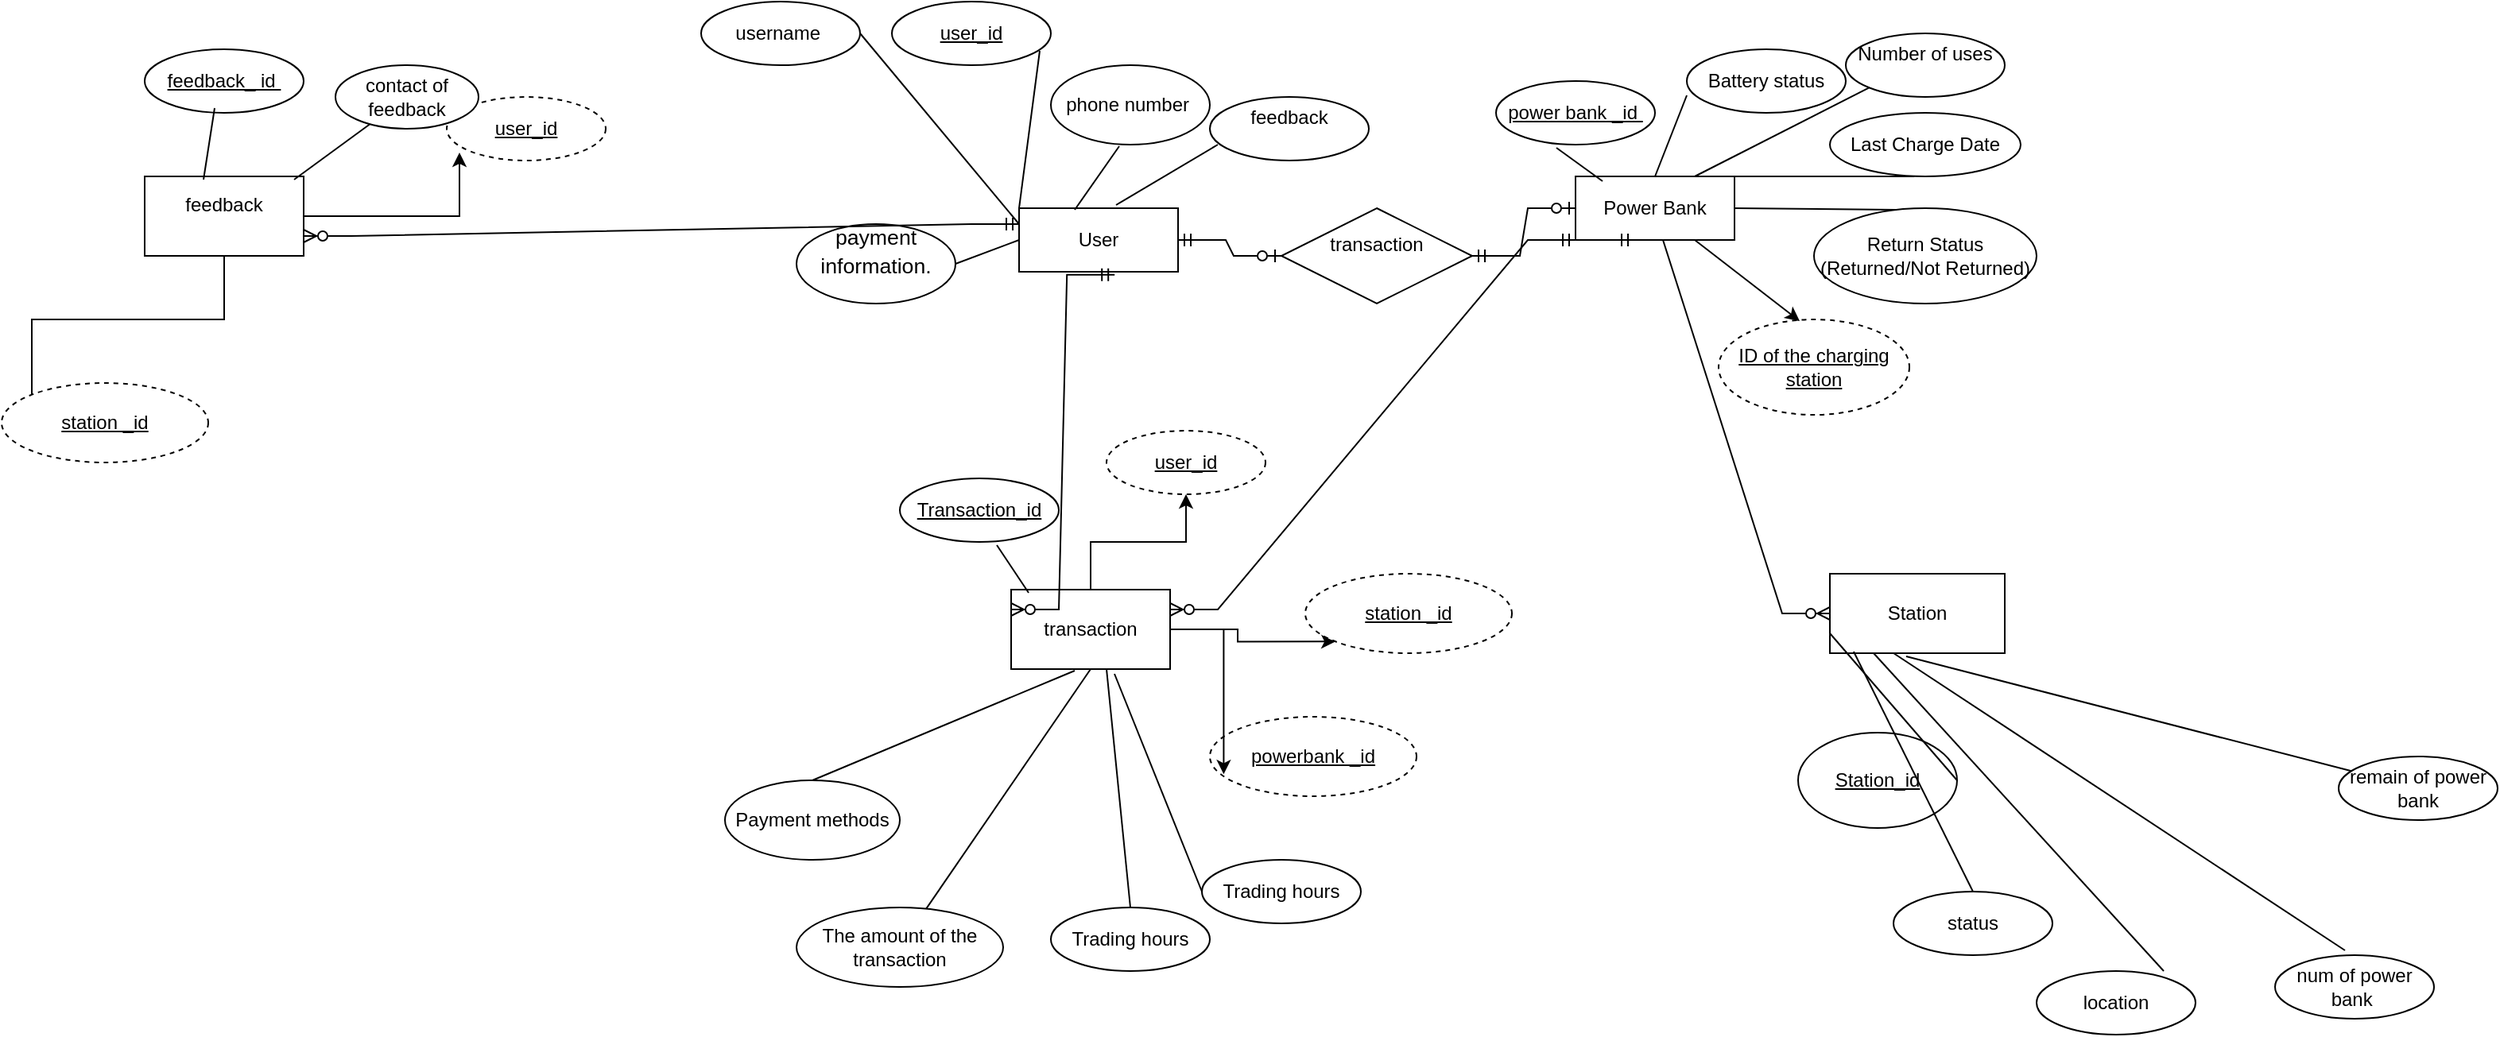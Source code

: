 <mxfile version="24.7.17">
  <diagram name="Page-1" id="tp0Ju15um5EnG75HJfHy">
    <mxGraphModel dx="1821" dy="656" grid="1" gridSize="10" guides="1" tooltips="1" connect="1" arrows="1" fold="1" page="1" pageScale="1" pageWidth="850" pageHeight="1100" math="0" shadow="0">
      <root>
        <mxCell id="0" />
        <mxCell id="1" parent="0" />
        <mxCell id="UZjonf0MHXhXql4ot-Yw-1" value="User" style="whiteSpace=wrap;html=1;align=center;" vertex="1" parent="1">
          <mxGeometry x="260" y="140" width="100" height="40" as="geometry" />
        </mxCell>
        <mxCell id="UZjonf0MHXhXql4ot-Yw-2" value="&lt;div&gt;Station&lt;/div&gt;" style="whiteSpace=wrap;html=1;align=center;" vertex="1" parent="1">
          <mxGeometry x="770" y="370" width="110" height="50" as="geometry" />
        </mxCell>
        <mxCell id="UZjonf0MHXhXql4ot-Yw-3" value="&lt;div&gt;Power Bank&lt;/div&gt;" style="whiteSpace=wrap;html=1;align=center;" vertex="1" parent="1">
          <mxGeometry x="610" y="120" width="100" height="40" as="geometry" />
        </mxCell>
        <mxCell id="UZjonf0MHXhXql4ot-Yw-4" style="edgeStyle=orthogonalEdgeStyle;rounded=0;orthogonalLoop=1;jettySize=auto;html=1;entryX=0;entryY=1;entryDx=0;entryDy=0;" edge="1" parent="1" source="UZjonf0MHXhXql4ot-Yw-6" target="UZjonf0MHXhXql4ot-Yw-44">
          <mxGeometry relative="1" as="geometry" />
        </mxCell>
        <mxCell id="UZjonf0MHXhXql4ot-Yw-5" style="edgeStyle=orthogonalEdgeStyle;rounded=0;orthogonalLoop=1;jettySize=auto;html=1;entryX=0.5;entryY=1;entryDx=0;entryDy=0;" edge="1" parent="1" source="UZjonf0MHXhXql4ot-Yw-6" target="UZjonf0MHXhXql4ot-Yw-43">
          <mxGeometry relative="1" as="geometry" />
        </mxCell>
        <mxCell id="UZjonf0MHXhXql4ot-Yw-6" value="transaction" style="whiteSpace=wrap;html=1;align=center;" vertex="1" parent="1">
          <mxGeometry x="255" y="380" width="100" height="50" as="geometry" />
        </mxCell>
        <mxCell id="UZjonf0MHXhXql4ot-Yw-7" value="&lt;u&gt;user_id&lt;/u&gt;" style="ellipse;whiteSpace=wrap;html=1;align=center;" vertex="1" parent="1">
          <mxGeometry x="180" y="10" width="100" height="40" as="geometry" />
        </mxCell>
        <mxCell id="UZjonf0MHXhXql4ot-Yw-8" value="username&amp;nbsp;" style="ellipse;whiteSpace=wrap;html=1;align=center;" vertex="1" parent="1">
          <mxGeometry x="60" y="10" width="100" height="40" as="geometry" />
        </mxCell>
        <mxCell id="UZjonf0MHXhXql4ot-Yw-9" value="phone number&amp;nbsp;" style="ellipse;whiteSpace=wrap;html=1;align=center;" vertex="1" parent="1">
          <mxGeometry x="280" y="50" width="100" height="50" as="geometry" />
        </mxCell>
        <mxCell id="UZjonf0MHXhXql4ot-Yw-10" value="&#xa;&lt;span style=&quot;accent-color: auto; place-content: normal; place-items: normal; place-self: auto; alignment-baseline: auto; anchor-name: none; animation: 0s ease 0s 1 normal none running none; animation-composition: replace; app-region: none; appearance: none; aspect-ratio: auto; backdrop-filter: none; backface-visibility: visible; background: none 0% 0% / auto repeat scroll padding-box border-box rgba(0, 0, 0, 0); background-blend-mode: normal; baseline-shift: 0px; baseline-source: auto; border-image: none 100% / 1 / 0 stretch; border-color: rgb(0, 0, 0); border-collapse: separate; border-end-end-radius: 0px; border-end-start-radius: 0px; border-width: 0px; border-style: none; border-spacing: 0px; border-start-end-radius: 0px; border-start-start-radius: 0px; border-radius: 0px; inset: auto; box-shadow: none; box-sizing: content-box; break-after: auto; break-before: auto; break-inside: auto; buffered-rendering: auto; caption-side: top; caret-color: rgb(0, 0, 0); clear: none; clip: auto; clip-path: none; clip-rule: nonzero; color: rgb(0, 0, 0); color-interpolation: srgb; color-interpolation-filters: linearrgb; color-rendering: auto; color-scheme: normal; columns: auto; column-fill: balance; gap: normal; column-rule: 0px rgb(0, 0, 0); column-span: none; contain: none; contain-intrinsic-block-size: none; contain-intrinsic-size: none; contain-intrinsic-inline-size: none; container: none; content: normal; content-visibility: visible; counter-increment: none; counter-reset: none; counter-set: none; cursor: text; cx: 0px; cy: 0px; d: none; direction: ltr; display: inline; dominant-baseline: auto; empty-cells: show; field-sizing: fixed; fill: rgb(0, 0, 0); fill-opacity: 1; fill-rule: nonzero; filter: none; flex: 0 1 auto; flex-flow: row; float: none; flood-color: rgb(0, 0, 0); flood-opacity: 1; font-family: WordVisi_MSFontService, Calibri, Calibri_EmbeddedFont, Calibri_MSFontService, sans-serif; font-feature-settings: normal; font-kerning: none; font-optical-sizing: auto; font-palette: normal; font-size: 13.333px; font-size-adjust: none; font-stretch: 100%; font-style: normal; font-synthesis: weight style small-caps; font-variant: none; font-variation-settings: normal; font-weight: 400; forced-color-adjust: auto; grid-area: auto; grid: none; height: auto; hyphenate-character: auto; hyphenate-limit-chars: auto; hyphens: manual; image-orientation: from-image; image-rendering: auto; initial-letter: normal; inline-size: auto; inset-area: none; inset-block: auto; inset-inline: auto; isolation: auto; letter-spacing: normal; lighting-color: rgb(255, 255, 255); line-break: auto; line-height: 18.346px; list-style: outside none disc; margin: 0px; marker: none; mask: none; mask-type: luminance; math-depth: 0; math-shift: normal; math-style: normal; max-height: none; max-width: none; min-height: 0px; min-width: 0px; mix-blend-mode: normal; object-fit: fill; object-position: 50% 50%; object-view-box: none; offset: normal; opacity: 1; order: 0; orphans: 2; outline: rgb(0, 0, 0) none 0px; outline-offset: 0px; overflow: visible; overflow-anchor: auto; overflow-clip-margin: 0px; overflow-wrap: break-word; overlay: none; overscroll-behavior-block: auto; overscroll-behavior-inline: auto; overscroll-behavior: auto; padding: 0px; page: auto; paint-order: normal; perspective: none; perspective-origin: 0px 0px; pointer-events: auto; position: static; position-anchor: auto; position-try: none; position-visibility: always; quotes: auto; r: 0px; resize: none; rotate: none; ruby-position: over; rx: auto; ry: auto; scale: none; scroll-behavior: auto; scroll-margin-block: 0px; scroll-margin: 0px; scroll-margin-inline: 0px; scroll-padding-block: auto; scroll-padding: auto; scroll-padding-inline: auto; scroll-snap-align: none; scroll-snap-stop: normal; scroll-snap-type: none; scroll-timeline: none; scrollbar-color: auto; scrollbar-gutter: auto; scrollbar-width: auto; shape-image-threshold: 0; shape-margin: 0px; shape-outside: none; shape-rendering: auto; speak: normal; stop-color: rgb(0, 0, 0); stop-opacity: 1; stroke: none; stroke-dasharray: none; stroke-dashoffset: 0px; stroke-linecap: butt; stroke-linejoin: miter; stroke-miterlimit: 4; stroke-opacity: 1; stroke-width: 1px; tab-size: 8; table-layout: auto; text-align: left; text-align-last: auto; text-anchor: start; text-combine-upright: none; text-decoration: none solid rgb(0, 0, 0); text-decoration-skip-ink: auto; text-emphasis: none rgb(0, 0, 0); text-emphasis-position: over; text-indent: 0px; text-orientation: mixed; text-overflow: clip; text-rendering: auto; text-shadow: none; text-size-adjust: auto; text-spacing-trim: normal; text-transform: none; text-underline-offset: auto; text-underline-position: auto; white-space: pre-wrap; timeline-scope: none; touch-action: auto; transform: none; transform-box: view-box; transform-origin: 0px 0px; transform-style: flat; transition: all; translate: none; unicode-bidi: normal; user-select: text; vector-effect: none; vertical-align: baseline; view-timeline: none; view-transition-class: none; view-transition-name: none; visibility: visible; border-block-end: 0px none rgb(0, 0, 0); border-block-start: 0px none rgb(0, 0, 0); border-inline-end: 0px none rgb(0, 0, 0); -webkit-border-image: none; border-inline-start: 0px none rgb(0, 0, 0); -webkit-box-align: stretch; -webkit-box-decoration-break: slice; -webkit-box-direction: normal; -webkit-box-flex: 0; -webkit-box-ordinal-group: 1; -webkit-box-orient: horizontal; -webkit-box-pack: start; -webkit-font-smoothing: auto; -webkit-line-break: auto; -webkit-locale: &amp;quot;en-US&amp;quot;; block-size: auto; margin-block: 0px; margin-inline: 0px; -webkit-mask-box-image-source: none; -webkit-mask-box-image-slice: 0 fill; -webkit-mask-box-image-width: auto; -webkit-mask-box-image-outset: 0; -webkit-mask-box-image-repeat: stretch; max-block-size: none; max-inline-size: none; min-block-size: 0px; min-inline-size: 0px; padding-block: 0px; padding-inline: 0px; -webkit-print-color-adjust: economy; -webkit-rtl-ordering: logical; -webkit-ruby-position: before; -webkit-tap-highlight-color: rgba(0, 0, 0, 0); -webkit-text-combine: none; -webkit-text-decorations-in-effect: none; -webkit-text-fill-color: rgb(0, 0, 0); -webkit-text-orientation: vertical-right; -webkit-text-security: none; -webkit-text-stroke: 0px rgb(0, 0, 0); -webkit-user-drag: none; -webkit-user-modify: read-only; -webkit-writing-mode: horizontal-tb; widows: 2; width: auto; will-change: auto; word-break: normal; word-spacing: 0px; writing-mode: horizontal-tb; x: 0px; y: 0px; z-index: auto; zoom: 1;&quot; class=&quot;TextRun SCXW206071856 BCX8&quot; lang=&quot;EN-US&quot; data-contrast=&quot;auto&quot;&gt;&lt;span class=&quot;NormalTextRun SCXW206071856 BCX8&quot;&gt;payment information.&lt;/span&gt;&lt;/span&gt;&#xa;&#xa;" style="ellipse;whiteSpace=wrap;html=1;align=center;" vertex="1" parent="1">
          <mxGeometry x="120" y="150" width="100" height="50" as="geometry" />
        </mxCell>
        <mxCell id="UZjonf0MHXhXql4ot-Yw-11" value="&lt;u&gt;Station_id&lt;/u&gt;" style="ellipse;whiteSpace=wrap;html=1;align=center;" vertex="1" parent="1">
          <mxGeometry x="750" y="470" width="100" height="60" as="geometry" />
        </mxCell>
        <mxCell id="UZjonf0MHXhXql4ot-Yw-12" value="location" style="ellipse;whiteSpace=wrap;html=1;align=center;" vertex="1" parent="1">
          <mxGeometry x="900" y="620" width="100" height="40" as="geometry" />
        </mxCell>
        <mxCell id="UZjonf0MHXhXql4ot-Yw-13" value="status" style="ellipse;whiteSpace=wrap;html=1;align=center;" vertex="1" parent="1">
          <mxGeometry x="810" y="570" width="100" height="40" as="geometry" />
        </mxCell>
        <mxCell id="UZjonf0MHXhXql4ot-Yw-14" value="num of power bank&amp;nbsp;" style="ellipse;whiteSpace=wrap;html=1;align=center;" vertex="1" parent="1">
          <mxGeometry x="1050" y="610" width="100" height="40" as="geometry" />
        </mxCell>
        <mxCell id="UZjonf0MHXhXql4ot-Yw-15" value="remain of power bank" style="ellipse;whiteSpace=wrap;html=1;align=center;" vertex="1" parent="1">
          <mxGeometry x="1090" y="485" width="100" height="40" as="geometry" />
        </mxCell>
        <mxCell id="UZjonf0MHXhXql4ot-Yw-16" value="" style="endArrow=none;html=1;rounded=0;exitX=1;exitY=0.5;exitDx=0;exitDy=0;entryX=0;entryY=0.75;entryDx=0;entryDy=0;" edge="1" parent="1" source="UZjonf0MHXhXql4ot-Yw-11" target="UZjonf0MHXhXql4ot-Yw-2">
          <mxGeometry relative="1" as="geometry">
            <mxPoint x="960" y="345" as="sourcePoint" />
            <mxPoint x="1120" y="345" as="targetPoint" />
          </mxGeometry>
        </mxCell>
        <mxCell id="UZjonf0MHXhXql4ot-Yw-17" value="" style="endArrow=none;html=1;rounded=0;exitX=0.5;exitY=0;exitDx=0;exitDy=0;entryX=0.136;entryY=0.98;entryDx=0;entryDy=0;entryPerimeter=0;" edge="1" parent="1" source="UZjonf0MHXhXql4ot-Yw-13" target="UZjonf0MHXhXql4ot-Yw-2">
          <mxGeometry relative="1" as="geometry">
            <mxPoint x="860" y="395" as="sourcePoint" />
            <mxPoint x="920" y="383" as="targetPoint" />
          </mxGeometry>
        </mxCell>
        <mxCell id="UZjonf0MHXhXql4ot-Yw-18" value="" style="endArrow=none;html=1;rounded=0;exitX=0.8;exitY=0;exitDx=0;exitDy=0;entryX=0.25;entryY=1;entryDx=0;entryDy=0;exitPerimeter=0;" edge="1" parent="1" source="UZjonf0MHXhXql4ot-Yw-12" target="UZjonf0MHXhXql4ot-Yw-2">
          <mxGeometry relative="1" as="geometry">
            <mxPoint x="870" y="405" as="sourcePoint" />
            <mxPoint x="940" y="393" as="targetPoint" />
          </mxGeometry>
        </mxCell>
        <mxCell id="UZjonf0MHXhXql4ot-Yw-19" value="" style="endArrow=none;html=1;rounded=0;entryX=0.364;entryY=1;entryDx=0;entryDy=0;entryPerimeter=0;exitX=0.44;exitY=-0.075;exitDx=0;exitDy=0;exitPerimeter=0;" edge="1" parent="1" source="UZjonf0MHXhXql4ot-Yw-14" target="UZjonf0MHXhXql4ot-Yw-2">
          <mxGeometry relative="1" as="geometry">
            <mxPoint x="880" y="415" as="sourcePoint" />
            <mxPoint x="950" y="403" as="targetPoint" />
          </mxGeometry>
        </mxCell>
        <mxCell id="UZjonf0MHXhXql4ot-Yw-20" value="" style="endArrow=none;html=1;rounded=0;entryX=0.436;entryY=1.04;entryDx=0;entryDy=0;entryPerimeter=0;" edge="1" parent="1" source="UZjonf0MHXhXql4ot-Yw-15" target="UZjonf0MHXhXql4ot-Yw-2">
          <mxGeometry relative="1" as="geometry">
            <mxPoint x="1021" y="463.0" as="sourcePoint" />
            <mxPoint x="960" y="413" as="targetPoint" />
          </mxGeometry>
        </mxCell>
        <mxCell id="UZjonf0MHXhXql4ot-Yw-21" value="" style="endArrow=none;html=1;rounded=0;exitX=0.93;exitY=0.775;exitDx=0;exitDy=0;entryX=0;entryY=0;entryDx=0;entryDy=0;exitPerimeter=0;" edge="1" parent="1" source="UZjonf0MHXhXql4ot-Yw-7" target="UZjonf0MHXhXql4ot-Yw-1">
          <mxGeometry relative="1" as="geometry">
            <mxPoint x="120" y="410" as="sourcePoint" />
            <mxPoint x="190" y="398" as="targetPoint" />
          </mxGeometry>
        </mxCell>
        <mxCell id="UZjonf0MHXhXql4ot-Yw-22" value="" style="endArrow=none;html=1;rounded=0;exitX=1;exitY=0.5;exitDx=0;exitDy=0;entryX=0;entryY=0.25;entryDx=0;entryDy=0;" edge="1" parent="1" source="UZjonf0MHXhXql4ot-Yw-8" target="UZjonf0MHXhXql4ot-Yw-1">
          <mxGeometry relative="1" as="geometry">
            <mxPoint x="130" y="420" as="sourcePoint" />
            <mxPoint x="200" y="408" as="targetPoint" />
          </mxGeometry>
        </mxCell>
        <mxCell id="UZjonf0MHXhXql4ot-Yw-23" value="" style="endArrow=none;html=1;rounded=0;exitX=1;exitY=0.5;exitDx=0;exitDy=0;entryX=0;entryY=0.5;entryDx=0;entryDy=0;" edge="1" parent="1" source="UZjonf0MHXhXql4ot-Yw-10" target="UZjonf0MHXhXql4ot-Yw-1">
          <mxGeometry relative="1" as="geometry">
            <mxPoint x="140" y="430" as="sourcePoint" />
            <mxPoint x="210" y="418" as="targetPoint" />
          </mxGeometry>
        </mxCell>
        <mxCell id="UZjonf0MHXhXql4ot-Yw-24" value="" style="endArrow=none;html=1;rounded=0;exitX=0.43;exitY=1.02;exitDx=0;exitDy=0;entryX=0.35;entryY=0.025;entryDx=0;entryDy=0;entryPerimeter=0;exitPerimeter=0;" edge="1" parent="1" source="UZjonf0MHXhXql4ot-Yw-9" target="UZjonf0MHXhXql4ot-Yw-1">
          <mxGeometry relative="1" as="geometry">
            <mxPoint x="150" y="440" as="sourcePoint" />
            <mxPoint x="220" y="428" as="targetPoint" />
          </mxGeometry>
        </mxCell>
        <mxCell id="UZjonf0MHXhXql4ot-Yw-25" value="feedback&lt;div&gt;&lt;br&gt;&lt;/div&gt;" style="ellipse;whiteSpace=wrap;html=1;align=center;" vertex="1" parent="1">
          <mxGeometry x="380" y="70" width="100" height="40" as="geometry" />
        </mxCell>
        <mxCell id="UZjonf0MHXhXql4ot-Yw-26" value="" style="endArrow=none;html=1;rounded=0;exitX=0.61;exitY=-0.05;exitDx=0;exitDy=0;exitPerimeter=0;entryX=0.05;entryY=0.75;entryDx=0;entryDy=0;entryPerimeter=0;" edge="1" parent="1" source="UZjonf0MHXhXql4ot-Yw-1" target="UZjonf0MHXhXql4ot-Yw-25">
          <mxGeometry relative="1" as="geometry">
            <mxPoint x="310" y="230" as="sourcePoint" />
            <mxPoint x="470" y="230" as="targetPoint" />
          </mxGeometry>
        </mxCell>
        <mxCell id="UZjonf0MHXhXql4ot-Yw-27" value="&lt;u&gt;power bank _id&amp;nbsp;&lt;/u&gt;" style="ellipse;whiteSpace=wrap;html=1;align=center;" vertex="1" parent="1">
          <mxGeometry x="560" y="60" width="100" height="40" as="geometry" />
        </mxCell>
        <mxCell id="UZjonf0MHXhXql4ot-Yw-28" value="Battery status" style="ellipse;whiteSpace=wrap;html=1;align=center;" vertex="1" parent="1">
          <mxGeometry x="680" y="40" width="100" height="40" as="geometry" />
        </mxCell>
        <mxCell id="UZjonf0MHXhXql4ot-Yw-29" value="&lt;div&gt;Number of uses&lt;/div&gt;&lt;div&gt;&lt;br&gt;&lt;/div&gt;" style="ellipse;whiteSpace=wrap;html=1;align=center;" vertex="1" parent="1">
          <mxGeometry x="780" y="30" width="100" height="40" as="geometry" />
        </mxCell>
        <mxCell id="UZjonf0MHXhXql4ot-Yw-30" value="&lt;div&gt;Return Status (Returned/Not Returned)&lt;/div&gt;" style="ellipse;whiteSpace=wrap;html=1;align=center;" vertex="1" parent="1">
          <mxGeometry x="760" y="140" width="140" height="60" as="geometry" />
        </mxCell>
        <mxCell id="UZjonf0MHXhXql4ot-Yw-31" value="&lt;div&gt;&lt;div&gt;Last Charge Date&lt;/div&gt;&lt;/div&gt;" style="ellipse;whiteSpace=wrap;html=1;align=center;" vertex="1" parent="1">
          <mxGeometry x="770" y="80" width="120" height="40" as="geometry" />
        </mxCell>
        <mxCell id="UZjonf0MHXhXql4ot-Yw-32" value="" style="endArrow=none;html=1;rounded=0;entryX=0.38;entryY=1.05;entryDx=0;entryDy=0;entryPerimeter=0;exitX=0.17;exitY=0.075;exitDx=0;exitDy=0;exitPerimeter=0;" edge="1" parent="1" source="UZjonf0MHXhXql4ot-Yw-3" target="UZjonf0MHXhXql4ot-Yw-27">
          <mxGeometry relative="1" as="geometry">
            <mxPoint x="610" y="110" as="sourcePoint" />
            <mxPoint x="770" y="110" as="targetPoint" />
          </mxGeometry>
        </mxCell>
        <mxCell id="UZjonf0MHXhXql4ot-Yw-33" value="" style="endArrow=none;html=1;rounded=0;exitX=0.5;exitY=0;exitDx=0;exitDy=0;entryX=0;entryY=0.725;entryDx=0;entryDy=0;entryPerimeter=0;" edge="1" parent="1" source="UZjonf0MHXhXql4ot-Yw-3" target="UZjonf0MHXhXql4ot-Yw-28">
          <mxGeometry relative="1" as="geometry">
            <mxPoint x="650" y="160" as="sourcePoint" />
            <mxPoint x="810" y="160" as="targetPoint" />
          </mxGeometry>
        </mxCell>
        <mxCell id="UZjonf0MHXhXql4ot-Yw-34" value="" style="endArrow=none;html=1;rounded=0;exitX=0.75;exitY=0;exitDx=0;exitDy=0;entryX=0;entryY=1;entryDx=0;entryDy=0;" edge="1" parent="1" source="UZjonf0MHXhXql4ot-Yw-3" target="UZjonf0MHXhXql4ot-Yw-29">
          <mxGeometry relative="1" as="geometry">
            <mxPoint x="670" y="99" as="sourcePoint" />
            <mxPoint x="830" y="99" as="targetPoint" />
          </mxGeometry>
        </mxCell>
        <mxCell id="UZjonf0MHXhXql4ot-Yw-35" value="" style="endArrow=none;html=1;rounded=0;entryX=0.442;entryY=1;entryDx=0;entryDy=0;entryPerimeter=0;exitX=1;exitY=0;exitDx=0;exitDy=0;" edge="1" parent="1" source="UZjonf0MHXhXql4ot-Yw-3" target="UZjonf0MHXhXql4ot-Yw-31">
          <mxGeometry relative="1" as="geometry">
            <mxPoint x="590" y="180" as="sourcePoint" />
            <mxPoint x="750" y="180" as="targetPoint" />
          </mxGeometry>
        </mxCell>
        <mxCell id="UZjonf0MHXhXql4ot-Yw-36" value="" style="endArrow=none;html=1;rounded=0;entryX=0.371;entryY=0.017;entryDx=0;entryDy=0;entryPerimeter=0;exitX=1;exitY=0.5;exitDx=0;exitDy=0;" edge="1" parent="1" source="UZjonf0MHXhXql4ot-Yw-3" target="UZjonf0MHXhXql4ot-Yw-30">
          <mxGeometry relative="1" as="geometry">
            <mxPoint x="600" y="190" as="sourcePoint" />
            <mxPoint x="760" y="190" as="targetPoint" />
          </mxGeometry>
        </mxCell>
        <mxCell id="UZjonf0MHXhXql4ot-Yw-37" value="&lt;u&gt;ID of the charging station&lt;/u&gt;" style="ellipse;whiteSpace=wrap;html=1;align=center;dashed=1;" vertex="1" parent="1">
          <mxGeometry x="700" y="210" width="120" height="60" as="geometry" />
        </mxCell>
        <mxCell id="UZjonf0MHXhXql4ot-Yw-38" value="" style="endArrow=classic;html=1;rounded=0;entryX=0.425;entryY=0.017;entryDx=0;entryDy=0;entryPerimeter=0;exitX=0.75;exitY=1;exitDx=0;exitDy=0;" edge="1" parent="1" source="UZjonf0MHXhXql4ot-Yw-3" target="UZjonf0MHXhXql4ot-Yw-37">
          <mxGeometry width="50" height="50" relative="1" as="geometry">
            <mxPoint x="520" y="240" as="sourcePoint" />
            <mxPoint x="570" y="190" as="targetPoint" />
          </mxGeometry>
        </mxCell>
        <mxCell id="UZjonf0MHXhXql4ot-Yw-39" value="&lt;u&gt;Transaction_id&lt;/u&gt;" style="ellipse;whiteSpace=wrap;html=1;align=center;" vertex="1" parent="1">
          <mxGeometry x="185" y="310" width="100" height="40" as="geometry" />
        </mxCell>
        <mxCell id="UZjonf0MHXhXql4ot-Yw-40" value="transaction&lt;div&gt;&lt;br&gt;&lt;/div&gt;" style="shape=rhombus;perimeter=rhombusPerimeter;whiteSpace=wrap;html=1;align=center;" vertex="1" parent="1">
          <mxGeometry x="425" y="140" width="120" height="60" as="geometry" />
        </mxCell>
        <mxCell id="UZjonf0MHXhXql4ot-Yw-41" value="" style="edgeStyle=entityRelationEdgeStyle;fontSize=12;html=1;endArrow=ERzeroToOne;startArrow=ERmandOne;rounded=0;exitX=1;exitY=0.5;exitDx=0;exitDy=0;entryX=0;entryY=0.5;entryDx=0;entryDy=0;" edge="1" parent="1" source="UZjonf0MHXhXql4ot-Yw-1" target="UZjonf0MHXhXql4ot-Yw-40">
          <mxGeometry width="100" height="100" relative="1" as="geometry">
            <mxPoint x="440" y="310" as="sourcePoint" />
            <mxPoint x="540" y="210" as="targetPoint" />
          </mxGeometry>
        </mxCell>
        <mxCell id="UZjonf0MHXhXql4ot-Yw-42" value="" style="edgeStyle=entityRelationEdgeStyle;fontSize=12;html=1;endArrow=ERzeroToOne;startArrow=ERmandOne;rounded=0;exitX=1;exitY=0.5;exitDx=0;exitDy=0;entryX=0;entryY=0.5;entryDx=0;entryDy=0;" edge="1" parent="1" source="UZjonf0MHXhXql4ot-Yw-40" target="UZjonf0MHXhXql4ot-Yw-3">
          <mxGeometry width="100" height="100" relative="1" as="geometry">
            <mxPoint x="370" y="170" as="sourcePoint" />
            <mxPoint x="435" y="180" as="targetPoint" />
          </mxGeometry>
        </mxCell>
        <mxCell id="UZjonf0MHXhXql4ot-Yw-43" value="&lt;u&gt;user_id&lt;/u&gt;" style="ellipse;whiteSpace=wrap;html=1;align=center;dashed=1;" vertex="1" parent="1">
          <mxGeometry x="315" y="280" width="100" height="40" as="geometry" />
        </mxCell>
        <mxCell id="UZjonf0MHXhXql4ot-Yw-44" value="&lt;u&gt;station _id&lt;/u&gt;" style="ellipse;whiteSpace=wrap;html=1;align=center;dashed=1;" vertex="1" parent="1">
          <mxGeometry x="440" y="370" width="130" height="50" as="geometry" />
        </mxCell>
        <mxCell id="UZjonf0MHXhXql4ot-Yw-45" value="&lt;u&gt;powerbank _id&lt;/u&gt;" style="ellipse;whiteSpace=wrap;html=1;align=center;dashed=1;" vertex="1" parent="1">
          <mxGeometry x="380" y="460" width="130" height="50" as="geometry" />
        </mxCell>
        <mxCell id="UZjonf0MHXhXql4ot-Yw-46" style="edgeStyle=orthogonalEdgeStyle;rounded=0;orthogonalLoop=1;jettySize=auto;html=1;entryX=0.067;entryY=0.723;entryDx=0;entryDy=0;entryPerimeter=0;" edge="1" parent="1" source="UZjonf0MHXhXql4ot-Yw-6" target="UZjonf0MHXhXql4ot-Yw-45">
          <mxGeometry relative="1" as="geometry">
            <mxPoint x="426.96" y="432.0" as="targetPoint" />
          </mxGeometry>
        </mxCell>
        <mxCell id="UZjonf0MHXhXql4ot-Yw-47" value="" style="endArrow=none;html=1;rounded=0;exitX=0.11;exitY=0.04;exitDx=0;exitDy=0;exitPerimeter=0;entryX=0.61;entryY=1.05;entryDx=0;entryDy=0;entryPerimeter=0;" edge="1" parent="1" source="UZjonf0MHXhXql4ot-Yw-6" target="UZjonf0MHXhXql4ot-Yw-39">
          <mxGeometry relative="1" as="geometry">
            <mxPoint x="265" y="300" as="sourcePoint" />
            <mxPoint x="425" y="300" as="targetPoint" />
          </mxGeometry>
        </mxCell>
        <mxCell id="UZjonf0MHXhXql4ot-Yw-48" value="Payment methods" style="ellipse;whiteSpace=wrap;html=1;align=center;" vertex="1" parent="1">
          <mxGeometry x="75" y="500" width="110" height="50" as="geometry" />
        </mxCell>
        <mxCell id="UZjonf0MHXhXql4ot-Yw-49" value="The amount of the transaction" style="ellipse;whiteSpace=wrap;html=1;align=center;" vertex="1" parent="1">
          <mxGeometry x="120" y="580" width="130" height="50" as="geometry" />
        </mxCell>
        <mxCell id="UZjonf0MHXhXql4ot-Yw-50" value="Trading hours" style="ellipse;whiteSpace=wrap;html=1;align=center;" vertex="1" parent="1">
          <mxGeometry x="375" y="550" width="100" height="40" as="geometry" />
        </mxCell>
        <mxCell id="UZjonf0MHXhXql4ot-Yw-51" value="Trading hours" style="ellipse;whiteSpace=wrap;html=1;align=center;" vertex="1" parent="1">
          <mxGeometry x="280" y="580" width="100" height="40" as="geometry" />
        </mxCell>
        <mxCell id="UZjonf0MHXhXql4ot-Yw-52" value="" style="endArrow=none;html=1;rounded=0;entryX=0.4;entryY=1.02;entryDx=0;entryDy=0;entryPerimeter=0;exitX=0.5;exitY=0;exitDx=0;exitDy=0;" edge="1" parent="1" source="UZjonf0MHXhXql4ot-Yw-48" target="UZjonf0MHXhXql4ot-Yw-6">
          <mxGeometry relative="1" as="geometry">
            <mxPoint x="175" y="490" as="sourcePoint" />
            <mxPoint x="335" y="490" as="targetPoint" />
          </mxGeometry>
        </mxCell>
        <mxCell id="UZjonf0MHXhXql4ot-Yw-53" value="" style="endArrow=none;html=1;rounded=0;entryX=0.5;entryY=1;entryDx=0;entryDy=0;entryPerimeter=0;" edge="1" parent="1" source="UZjonf0MHXhXql4ot-Yw-49" target="UZjonf0MHXhXql4ot-Yw-6">
          <mxGeometry relative="1" as="geometry">
            <mxPoint x="280" y="495" as="sourcePoint" />
            <mxPoint x="305" y="441" as="targetPoint" />
          </mxGeometry>
        </mxCell>
        <mxCell id="UZjonf0MHXhXql4ot-Yw-54" value="" style="endArrow=none;html=1;rounded=0;entryX=0.65;entryY=1.06;entryDx=0;entryDy=0;entryPerimeter=0;exitX=0;exitY=0.5;exitDx=0;exitDy=0;" edge="1" parent="1" source="UZjonf0MHXhXql4ot-Yw-50" target="UZjonf0MHXhXql4ot-Yw-6">
          <mxGeometry relative="1" as="geometry">
            <mxPoint x="489.645" y="475.858" as="sourcePoint" />
            <mxPoint x="315" y="451" as="targetPoint" />
          </mxGeometry>
        </mxCell>
        <mxCell id="UZjonf0MHXhXql4ot-Yw-55" value="" style="endArrow=none;html=1;rounded=0;entryX=0.6;entryY=1;entryDx=0;entryDy=0;entryPerimeter=0;exitX=0.5;exitY=0;exitDx=0;exitDy=0;" edge="1" parent="1" source="UZjonf0MHXhXql4ot-Yw-51" target="UZjonf0MHXhXql4ot-Yw-6">
          <mxGeometry relative="1" as="geometry">
            <mxPoint x="300" y="515" as="sourcePoint" />
            <mxPoint x="325" y="461" as="targetPoint" />
          </mxGeometry>
        </mxCell>
        <mxCell id="UZjonf0MHXhXql4ot-Yw-56" style="edgeStyle=orthogonalEdgeStyle;rounded=0;orthogonalLoop=1;jettySize=auto;html=1;entryX=0;entryY=1;entryDx=0;entryDy=0;" edge="1" parent="1" source="UZjonf0MHXhXql4ot-Yw-57" target="UZjonf0MHXhXql4ot-Yw-60">
          <mxGeometry relative="1" as="geometry" />
        </mxCell>
        <mxCell id="UZjonf0MHXhXql4ot-Yw-57" value="feedback&lt;div&gt;&lt;br&gt;&lt;/div&gt;" style="whiteSpace=wrap;html=1;align=center;" vertex="1" parent="1">
          <mxGeometry x="-290" y="120" width="100" height="50" as="geometry" />
        </mxCell>
        <mxCell id="UZjonf0MHXhXql4ot-Yw-58" value="&lt;u&gt;feedback_ id&amp;nbsp;&lt;/u&gt;" style="ellipse;whiteSpace=wrap;html=1;align=center;" vertex="1" parent="1">
          <mxGeometry x="-290" y="40" width="100" height="40" as="geometry" />
        </mxCell>
        <mxCell id="UZjonf0MHXhXql4ot-Yw-59" value="&lt;u&gt;user_id&lt;/u&gt;" style="ellipse;whiteSpace=wrap;html=1;align=center;dashed=1;" vertex="1" parent="1">
          <mxGeometry x="-100" y="70" width="100" height="40" as="geometry" />
        </mxCell>
        <mxCell id="UZjonf0MHXhXql4ot-Yw-60" value="&lt;u&gt;station _id&lt;/u&gt;" style="ellipse;whiteSpace=wrap;html=1;align=center;dashed=1;" vertex="1" parent="1">
          <mxGeometry x="-380" y="250" width="130" height="50" as="geometry" />
        </mxCell>
        <mxCell id="UZjonf0MHXhXql4ot-Yw-61" value="contact of feedback" style="ellipse;whiteSpace=wrap;html=1;align=center;" vertex="1" parent="1">
          <mxGeometry x="-170" y="50" width="90" height="40" as="geometry" />
        </mxCell>
        <mxCell id="UZjonf0MHXhXql4ot-Yw-62" value="" style="endArrow=none;html=1;rounded=0;exitX=0.37;exitY=0.04;exitDx=0;exitDy=0;exitPerimeter=0;entryX=0.44;entryY=0.925;entryDx=0;entryDy=0;entryPerimeter=0;" edge="1" parent="1" source="UZjonf0MHXhXql4ot-Yw-57" target="UZjonf0MHXhXql4ot-Yw-58">
          <mxGeometry relative="1" as="geometry">
            <mxPoint x="-180" y="-50" as="sourcePoint" />
            <mxPoint x="-20" y="-50" as="targetPoint" />
          </mxGeometry>
        </mxCell>
        <mxCell id="UZjonf0MHXhXql4ot-Yw-63" style="edgeStyle=orthogonalEdgeStyle;rounded=0;orthogonalLoop=1;jettySize=auto;html=1;entryX=0.08;entryY=0.875;entryDx=0;entryDy=0;entryPerimeter=0;" edge="1" parent="1" source="UZjonf0MHXhXql4ot-Yw-57" target="UZjonf0MHXhXql4ot-Yw-59">
          <mxGeometry relative="1" as="geometry" />
        </mxCell>
        <mxCell id="UZjonf0MHXhXql4ot-Yw-64" value="" style="endArrow=none;html=1;rounded=0;exitX=0.94;exitY=0.04;exitDx=0;exitDy=0;exitPerimeter=0;" edge="1" parent="1" source="UZjonf0MHXhXql4ot-Yw-57" target="UZjonf0MHXhXql4ot-Yw-61">
          <mxGeometry relative="1" as="geometry">
            <mxPoint x="-243" y="132" as="sourcePoint" />
            <mxPoint x="-236" y="87" as="targetPoint" />
          </mxGeometry>
        </mxCell>
        <mxCell id="UZjonf0MHXhXql4ot-Yw-65" value="" style="edgeStyle=entityRelationEdgeStyle;fontSize=12;html=1;endArrow=ERzeroToMany;startArrow=ERmandOne;rounded=0;entryX=0;entryY=0.25;entryDx=0;entryDy=0;exitX=0.601;exitY=1.046;exitDx=0;exitDy=0;exitPerimeter=0;" edge="1" parent="1" source="UZjonf0MHXhXql4ot-Yw-1" target="UZjonf0MHXhXql4ot-Yw-6">
          <mxGeometry width="100" height="100" relative="1" as="geometry">
            <mxPoint x="370" y="550" as="sourcePoint" />
            <mxPoint x="470" y="450" as="targetPoint" />
          </mxGeometry>
        </mxCell>
        <mxCell id="UZjonf0MHXhXql4ot-Yw-66" value="" style="edgeStyle=entityRelationEdgeStyle;fontSize=12;html=1;endArrow=ERzeroToMany;startArrow=ERmandOne;rounded=0;entryX=0;entryY=0.5;entryDx=0;entryDy=0;exitX=0.25;exitY=1;exitDx=0;exitDy=0;" edge="1" parent="1" source="UZjonf0MHXhXql4ot-Yw-3" target="UZjonf0MHXhXql4ot-Yw-2">
          <mxGeometry width="100" height="100" relative="1" as="geometry">
            <mxPoint x="330" y="192" as="sourcePoint" />
            <mxPoint x="265" y="403" as="targetPoint" />
            <Array as="points">
              <mxPoint x="960" y="340" />
            </Array>
          </mxGeometry>
        </mxCell>
        <mxCell id="UZjonf0MHXhXql4ot-Yw-67" value="" style="edgeStyle=entityRelationEdgeStyle;fontSize=12;html=1;endArrow=ERzeroToMany;startArrow=ERmandOne;rounded=0;entryX=1;entryY=0.25;entryDx=0;entryDy=0;exitX=0;exitY=1;exitDx=0;exitDy=0;" edge="1" parent="1" source="UZjonf0MHXhXql4ot-Yw-3" target="UZjonf0MHXhXql4ot-Yw-6">
          <mxGeometry width="100" height="100" relative="1" as="geometry">
            <mxPoint x="645" y="170" as="sourcePoint" />
            <mxPoint x="780" y="405" as="targetPoint" />
            <Array as="points">
              <mxPoint x="970" y="350" />
            </Array>
          </mxGeometry>
        </mxCell>
        <mxCell id="UZjonf0MHXhXql4ot-Yw-68" value="" style="edgeStyle=entityRelationEdgeStyle;fontSize=12;html=1;endArrow=ERzeroToMany;startArrow=ERmandOne;rounded=0;entryX=1;entryY=0.75;entryDx=0;entryDy=0;exitX=0;exitY=0.25;exitDx=0;exitDy=0;" edge="1" parent="1" source="UZjonf0MHXhXql4ot-Yw-1" target="UZjonf0MHXhXql4ot-Yw-57">
          <mxGeometry width="100" height="100" relative="1" as="geometry">
            <mxPoint x="330" y="192" as="sourcePoint" />
            <mxPoint x="265" y="403" as="targetPoint" />
          </mxGeometry>
        </mxCell>
      </root>
    </mxGraphModel>
  </diagram>
</mxfile>
